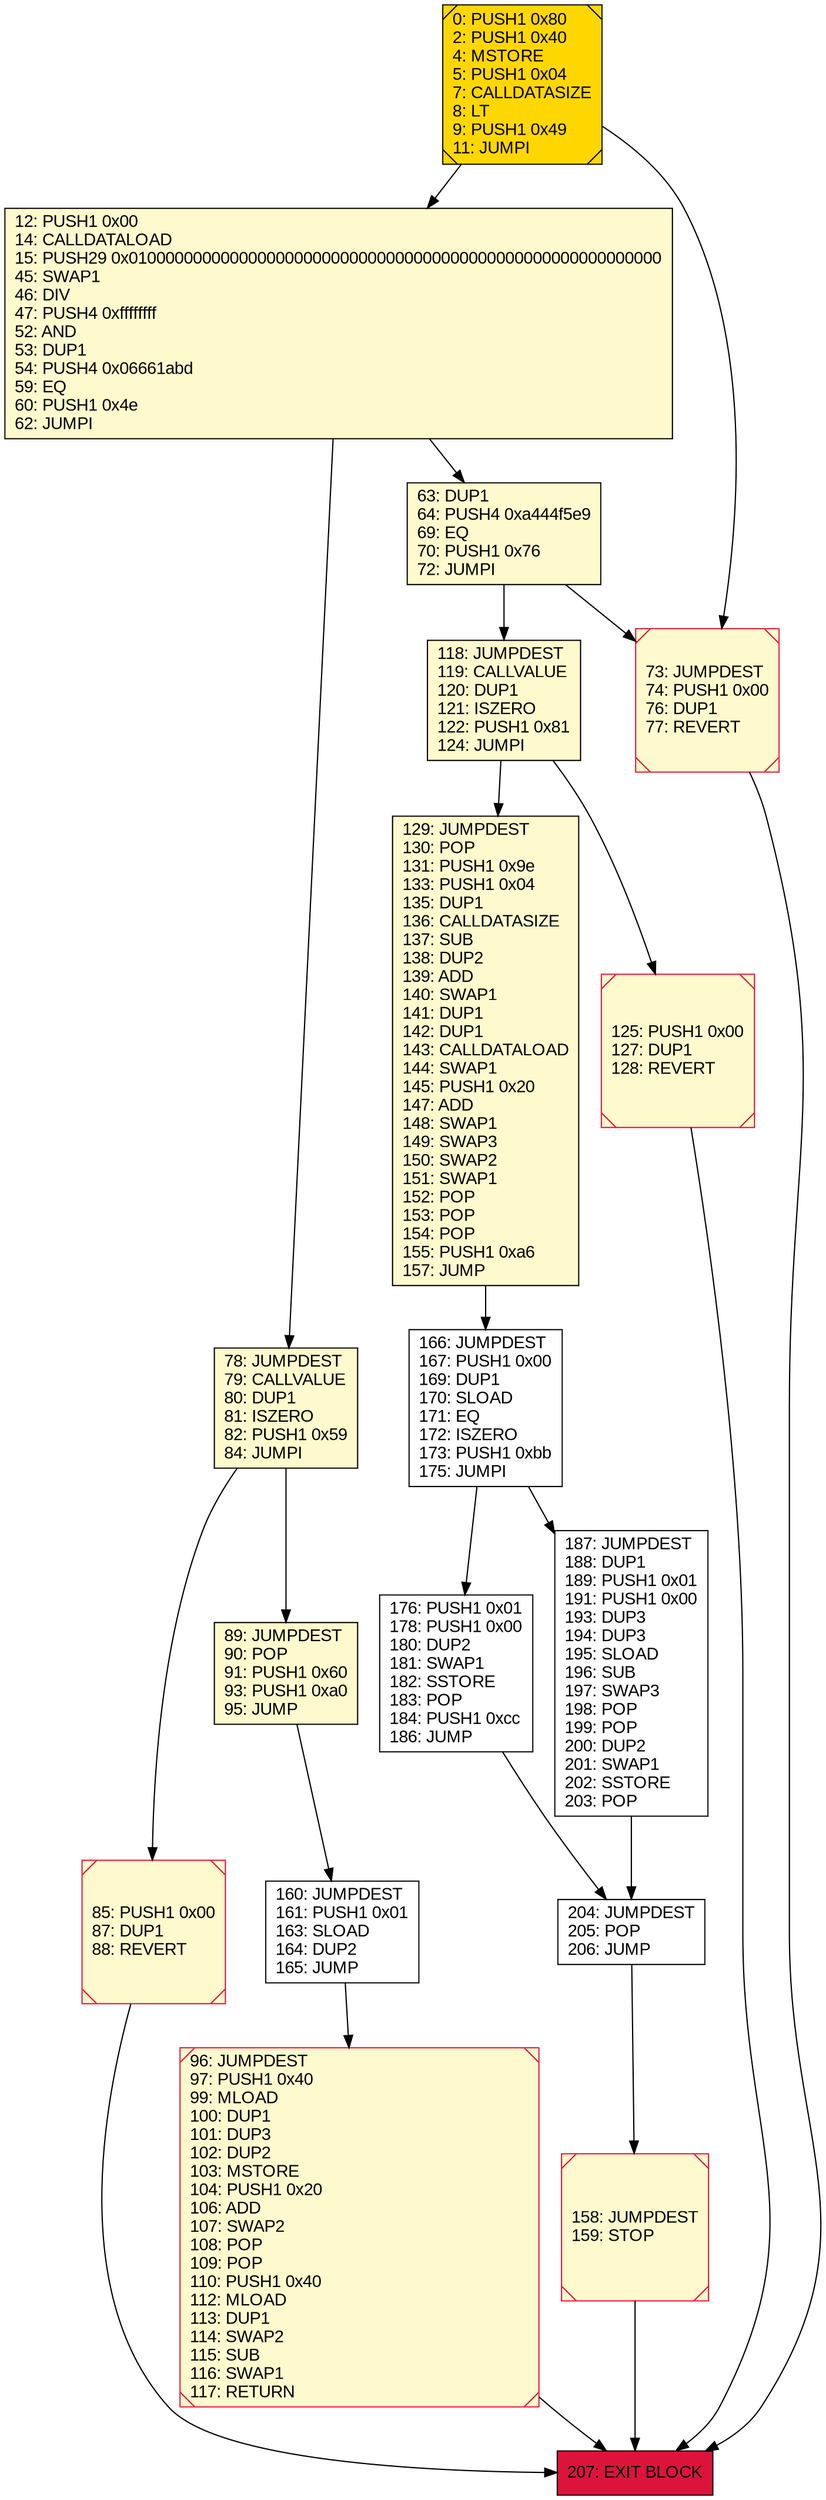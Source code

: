 digraph G {
bgcolor=transparent rankdir=UD;
node [shape=box style=filled color=black fillcolor=white fontname=arial fontcolor=black];
0 [label="0: PUSH1 0x80\l2: PUSH1 0x40\l4: MSTORE\l5: PUSH1 0x04\l7: CALLDATASIZE\l8: LT\l9: PUSH1 0x49\l11: JUMPI\l" fillcolor=lemonchiffon shape=Msquare fillcolor=gold ];
12 [label="12: PUSH1 0x00\l14: CALLDATALOAD\l15: PUSH29 0x0100000000000000000000000000000000000000000000000000000000\l45: SWAP1\l46: DIV\l47: PUSH4 0xffffffff\l52: AND\l53: DUP1\l54: PUSH4 0x06661abd\l59: EQ\l60: PUSH1 0x4e\l62: JUMPI\l" fillcolor=lemonchiffon ];
158 [label="158: JUMPDEST\l159: STOP\l" fillcolor=lemonchiffon shape=Msquare color=crimson ];
204 [label="204: JUMPDEST\l205: POP\l206: JUMP\l" ];
73 [label="73: JUMPDEST\l74: PUSH1 0x00\l76: DUP1\l77: REVERT\l" fillcolor=lemonchiffon shape=Msquare color=crimson ];
207 [label="207: EXIT BLOCK\l" fillcolor=crimson ];
89 [label="89: JUMPDEST\l90: POP\l91: PUSH1 0x60\l93: PUSH1 0xa0\l95: JUMP\l" fillcolor=lemonchiffon ];
118 [label="118: JUMPDEST\l119: CALLVALUE\l120: DUP1\l121: ISZERO\l122: PUSH1 0x81\l124: JUMPI\l" fillcolor=lemonchiffon ];
78 [label="78: JUMPDEST\l79: CALLVALUE\l80: DUP1\l81: ISZERO\l82: PUSH1 0x59\l84: JUMPI\l" fillcolor=lemonchiffon ];
96 [label="96: JUMPDEST\l97: PUSH1 0x40\l99: MLOAD\l100: DUP1\l101: DUP3\l102: DUP2\l103: MSTORE\l104: PUSH1 0x20\l106: ADD\l107: SWAP2\l108: POP\l109: POP\l110: PUSH1 0x40\l112: MLOAD\l113: DUP1\l114: SWAP2\l115: SUB\l116: SWAP1\l117: RETURN\l" fillcolor=lemonchiffon shape=Msquare color=crimson ];
85 [label="85: PUSH1 0x00\l87: DUP1\l88: REVERT\l" fillcolor=lemonchiffon shape=Msquare color=crimson ];
129 [label="129: JUMPDEST\l130: POP\l131: PUSH1 0x9e\l133: PUSH1 0x04\l135: DUP1\l136: CALLDATASIZE\l137: SUB\l138: DUP2\l139: ADD\l140: SWAP1\l141: DUP1\l142: DUP1\l143: CALLDATALOAD\l144: SWAP1\l145: PUSH1 0x20\l147: ADD\l148: SWAP1\l149: SWAP3\l150: SWAP2\l151: SWAP1\l152: POP\l153: POP\l154: POP\l155: PUSH1 0xa6\l157: JUMP\l" fillcolor=lemonchiffon ];
176 [label="176: PUSH1 0x01\l178: PUSH1 0x00\l180: DUP2\l181: SWAP1\l182: SSTORE\l183: POP\l184: PUSH1 0xcc\l186: JUMP\l" ];
160 [label="160: JUMPDEST\l161: PUSH1 0x01\l163: SLOAD\l164: DUP2\l165: JUMP\l" ];
63 [label="63: DUP1\l64: PUSH4 0xa444f5e9\l69: EQ\l70: PUSH1 0x76\l72: JUMPI\l" fillcolor=lemonchiffon ];
187 [label="187: JUMPDEST\l188: DUP1\l189: PUSH1 0x01\l191: PUSH1 0x00\l193: DUP3\l194: DUP3\l195: SLOAD\l196: SUB\l197: SWAP3\l198: POP\l199: POP\l200: DUP2\l201: SWAP1\l202: SSTORE\l203: POP\l" ];
125 [label="125: PUSH1 0x00\l127: DUP1\l128: REVERT\l" fillcolor=lemonchiffon shape=Msquare color=crimson ];
166 [label="166: JUMPDEST\l167: PUSH1 0x00\l169: DUP1\l170: SLOAD\l171: EQ\l172: ISZERO\l173: PUSH1 0xbb\l175: JUMPI\l" ];
204 -> 158;
0 -> 12;
73 -> 207;
118 -> 129;
158 -> 207;
160 -> 96;
166 -> 187;
78 -> 85;
0 -> 73;
63 -> 118;
129 -> 166;
166 -> 176;
118 -> 125;
187 -> 204;
125 -> 207;
12 -> 78;
63 -> 73;
89 -> 160;
85 -> 207;
78 -> 89;
96 -> 207;
12 -> 63;
176 -> 204;
}